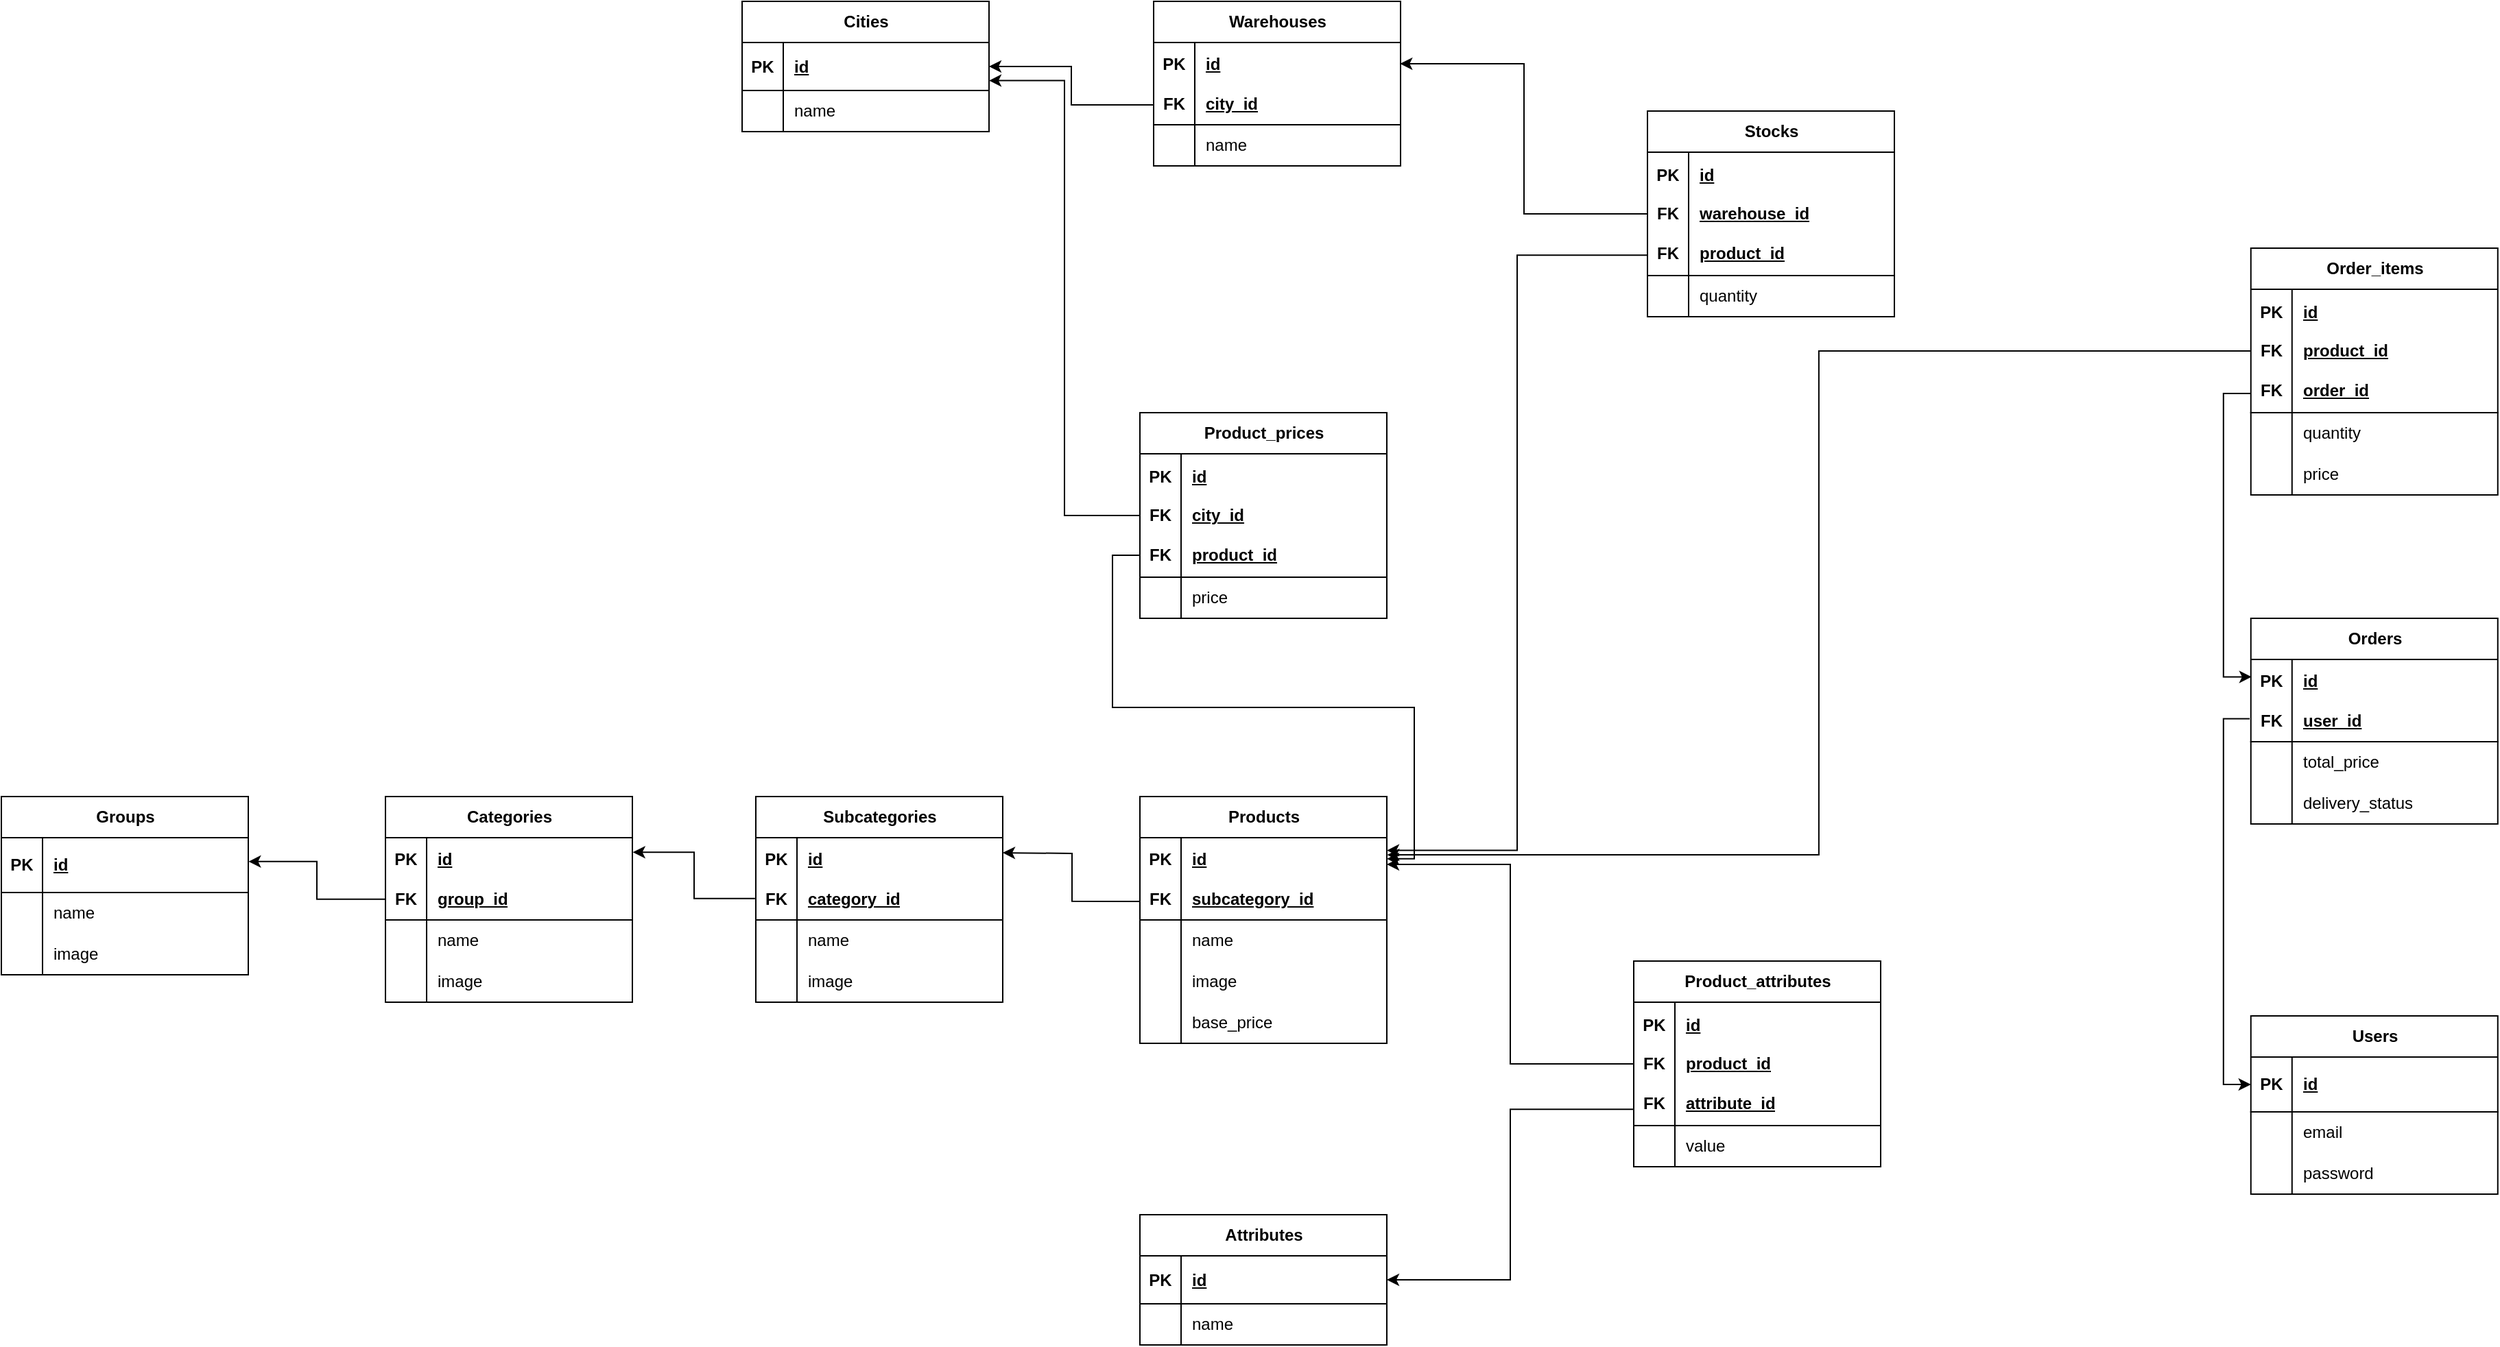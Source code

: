 <mxfile version="24.4.4" type="device">
  <diagram id="0q1knvXjzc88dHCdtVDj" name="Страница — 1">
    <mxGraphModel dx="3347" dy="2441" grid="1" gridSize="10" guides="1" tooltips="1" connect="1" arrows="1" fold="1" page="1" pageScale="1" pageWidth="827" pageHeight="1169" math="0" shadow="0">
      <root>
        <mxCell id="0" />
        <mxCell id="1" parent="0" />
        <mxCell id="agMF2RxuvkgTROYad1I_-5" value="Products" style="shape=table;startSize=30;container=1;collapsible=1;childLayout=tableLayout;fixedRows=1;rowLines=0;fontStyle=1;align=center;resizeLast=1;html=1;" vertex="1" parent="1">
          <mxGeometry x="200" y="280" width="180" height="180" as="geometry" />
        </mxCell>
        <mxCell id="agMF2RxuvkgTROYad1I_-6" value="" style="shape=tableRow;horizontal=0;startSize=0;swimlaneHead=0;swimlaneBody=0;fillColor=none;collapsible=0;dropTarget=0;points=[[0,0.5],[1,0.5]];portConstraint=eastwest;top=0;left=0;right=0;bottom=1;" vertex="1" parent="agMF2RxuvkgTROYad1I_-5">
          <mxGeometry y="30" width="180" height="60" as="geometry" />
        </mxCell>
        <mxCell id="agMF2RxuvkgTROYad1I_-7" value="PK&lt;div&gt;&lt;br&gt;&lt;/div&gt;&lt;div&gt;FK&lt;/div&gt;" style="shape=partialRectangle;connectable=0;fillColor=none;top=0;left=0;bottom=0;right=0;fontStyle=1;overflow=hidden;whiteSpace=wrap;html=1;" vertex="1" parent="agMF2RxuvkgTROYad1I_-6">
          <mxGeometry width="30" height="60" as="geometry">
            <mxRectangle width="30" height="60" as="alternateBounds" />
          </mxGeometry>
        </mxCell>
        <mxCell id="agMF2RxuvkgTROYad1I_-8" value="id&lt;div&gt;&lt;br&gt;&lt;/div&gt;&lt;div&gt;subcategory_id&lt;/div&gt;" style="shape=partialRectangle;connectable=0;fillColor=none;top=0;left=0;bottom=0;right=0;align=left;spacingLeft=6;fontStyle=5;overflow=hidden;whiteSpace=wrap;html=1;" vertex="1" parent="agMF2RxuvkgTROYad1I_-6">
          <mxGeometry x="30" width="150" height="60" as="geometry">
            <mxRectangle width="150" height="60" as="alternateBounds" />
          </mxGeometry>
        </mxCell>
        <mxCell id="agMF2RxuvkgTROYad1I_-9" value="" style="shape=tableRow;horizontal=0;startSize=0;swimlaneHead=0;swimlaneBody=0;fillColor=none;collapsible=0;dropTarget=0;points=[[0,0.5],[1,0.5]];portConstraint=eastwest;top=0;left=0;right=0;bottom=0;" vertex="1" parent="agMF2RxuvkgTROYad1I_-5">
          <mxGeometry y="90" width="180" height="30" as="geometry" />
        </mxCell>
        <mxCell id="agMF2RxuvkgTROYad1I_-10" value="" style="shape=partialRectangle;connectable=0;fillColor=none;top=0;left=0;bottom=0;right=0;editable=1;overflow=hidden;whiteSpace=wrap;html=1;" vertex="1" parent="agMF2RxuvkgTROYad1I_-9">
          <mxGeometry width="30" height="30" as="geometry">
            <mxRectangle width="30" height="30" as="alternateBounds" />
          </mxGeometry>
        </mxCell>
        <mxCell id="agMF2RxuvkgTROYad1I_-11" value="name" style="shape=partialRectangle;connectable=0;fillColor=none;top=0;left=0;bottom=0;right=0;align=left;spacingLeft=6;overflow=hidden;whiteSpace=wrap;html=1;" vertex="1" parent="agMF2RxuvkgTROYad1I_-9">
          <mxGeometry x="30" width="150" height="30" as="geometry">
            <mxRectangle width="150" height="30" as="alternateBounds" />
          </mxGeometry>
        </mxCell>
        <mxCell id="agMF2RxuvkgTROYad1I_-12" value="" style="shape=tableRow;horizontal=0;startSize=0;swimlaneHead=0;swimlaneBody=0;fillColor=none;collapsible=0;dropTarget=0;points=[[0,0.5],[1,0.5]];portConstraint=eastwest;top=0;left=0;right=0;bottom=0;" vertex="1" parent="agMF2RxuvkgTROYad1I_-5">
          <mxGeometry y="120" width="180" height="30" as="geometry" />
        </mxCell>
        <mxCell id="agMF2RxuvkgTROYad1I_-13" value="" style="shape=partialRectangle;connectable=0;fillColor=none;top=0;left=0;bottom=0;right=0;editable=1;overflow=hidden;whiteSpace=wrap;html=1;" vertex="1" parent="agMF2RxuvkgTROYad1I_-12">
          <mxGeometry width="30" height="30" as="geometry">
            <mxRectangle width="30" height="30" as="alternateBounds" />
          </mxGeometry>
        </mxCell>
        <mxCell id="agMF2RxuvkgTROYad1I_-14" value="image" style="shape=partialRectangle;connectable=0;fillColor=none;top=0;left=0;bottom=0;right=0;align=left;spacingLeft=6;overflow=hidden;whiteSpace=wrap;html=1;" vertex="1" parent="agMF2RxuvkgTROYad1I_-12">
          <mxGeometry x="30" width="150" height="30" as="geometry">
            <mxRectangle width="150" height="30" as="alternateBounds" />
          </mxGeometry>
        </mxCell>
        <mxCell id="agMF2RxuvkgTROYad1I_-15" value="" style="shape=tableRow;horizontal=0;startSize=0;swimlaneHead=0;swimlaneBody=0;fillColor=none;collapsible=0;dropTarget=0;points=[[0,0.5],[1,0.5]];portConstraint=eastwest;top=0;left=0;right=0;bottom=0;" vertex="1" parent="agMF2RxuvkgTROYad1I_-5">
          <mxGeometry y="150" width="180" height="30" as="geometry" />
        </mxCell>
        <mxCell id="agMF2RxuvkgTROYad1I_-16" value="" style="shape=partialRectangle;connectable=0;fillColor=none;top=0;left=0;bottom=0;right=0;editable=1;overflow=hidden;whiteSpace=wrap;html=1;" vertex="1" parent="agMF2RxuvkgTROYad1I_-15">
          <mxGeometry width="30" height="30" as="geometry">
            <mxRectangle width="30" height="30" as="alternateBounds" />
          </mxGeometry>
        </mxCell>
        <mxCell id="agMF2RxuvkgTROYad1I_-17" value="base_price" style="shape=partialRectangle;connectable=0;fillColor=none;top=0;left=0;bottom=0;right=0;align=left;spacingLeft=6;overflow=hidden;whiteSpace=wrap;html=1;" vertex="1" parent="agMF2RxuvkgTROYad1I_-15">
          <mxGeometry x="30" width="150" height="30" as="geometry">
            <mxRectangle width="150" height="30" as="alternateBounds" />
          </mxGeometry>
        </mxCell>
        <mxCell id="agMF2RxuvkgTROYad1I_-31" value="Subcategories" style="shape=table;startSize=30;container=1;collapsible=1;childLayout=tableLayout;fixedRows=1;rowLines=0;fontStyle=1;align=center;resizeLast=1;html=1;" vertex="1" parent="1">
          <mxGeometry x="-80" y="280" width="180" height="150" as="geometry" />
        </mxCell>
        <mxCell id="agMF2RxuvkgTROYad1I_-32" value="" style="shape=tableRow;horizontal=0;startSize=0;swimlaneHead=0;swimlaneBody=0;fillColor=none;collapsible=0;dropTarget=0;points=[[0,0.5],[1,0.5]];portConstraint=eastwest;top=0;left=0;right=0;bottom=1;" vertex="1" parent="agMF2RxuvkgTROYad1I_-31">
          <mxGeometry y="30" width="180" height="60" as="geometry" />
        </mxCell>
        <mxCell id="agMF2RxuvkgTROYad1I_-33" value="PK&lt;div&gt;&lt;br&gt;&lt;/div&gt;&lt;div&gt;FK&lt;/div&gt;" style="shape=partialRectangle;connectable=0;fillColor=none;top=0;left=0;bottom=0;right=0;fontStyle=1;overflow=hidden;whiteSpace=wrap;html=1;" vertex="1" parent="agMF2RxuvkgTROYad1I_-32">
          <mxGeometry width="30" height="60" as="geometry">
            <mxRectangle width="30" height="60" as="alternateBounds" />
          </mxGeometry>
        </mxCell>
        <mxCell id="agMF2RxuvkgTROYad1I_-34" value="id&lt;div&gt;&lt;br&gt;&lt;/div&gt;&lt;div&gt;category_id&lt;/div&gt;" style="shape=partialRectangle;connectable=0;fillColor=none;top=0;left=0;bottom=0;right=0;align=left;spacingLeft=6;fontStyle=5;overflow=hidden;whiteSpace=wrap;html=1;" vertex="1" parent="agMF2RxuvkgTROYad1I_-32">
          <mxGeometry x="30" width="150" height="60" as="geometry">
            <mxRectangle width="150" height="60" as="alternateBounds" />
          </mxGeometry>
        </mxCell>
        <mxCell id="agMF2RxuvkgTROYad1I_-35" value="" style="shape=tableRow;horizontal=0;startSize=0;swimlaneHead=0;swimlaneBody=0;fillColor=none;collapsible=0;dropTarget=0;points=[[0,0.5],[1,0.5]];portConstraint=eastwest;top=0;left=0;right=0;bottom=0;" vertex="1" parent="agMF2RxuvkgTROYad1I_-31">
          <mxGeometry y="90" width="180" height="30" as="geometry" />
        </mxCell>
        <mxCell id="agMF2RxuvkgTROYad1I_-36" value="" style="shape=partialRectangle;connectable=0;fillColor=none;top=0;left=0;bottom=0;right=0;editable=1;overflow=hidden;whiteSpace=wrap;html=1;" vertex="1" parent="agMF2RxuvkgTROYad1I_-35">
          <mxGeometry width="30" height="30" as="geometry">
            <mxRectangle width="30" height="30" as="alternateBounds" />
          </mxGeometry>
        </mxCell>
        <mxCell id="agMF2RxuvkgTROYad1I_-37" value="name" style="shape=partialRectangle;connectable=0;fillColor=none;top=0;left=0;bottom=0;right=0;align=left;spacingLeft=6;overflow=hidden;whiteSpace=wrap;html=1;" vertex="1" parent="agMF2RxuvkgTROYad1I_-35">
          <mxGeometry x="30" width="150" height="30" as="geometry">
            <mxRectangle width="150" height="30" as="alternateBounds" />
          </mxGeometry>
        </mxCell>
        <mxCell id="agMF2RxuvkgTROYad1I_-38" value="" style="shape=tableRow;horizontal=0;startSize=0;swimlaneHead=0;swimlaneBody=0;fillColor=none;collapsible=0;dropTarget=0;points=[[0,0.5],[1,0.5]];portConstraint=eastwest;top=0;left=0;right=0;bottom=0;" vertex="1" parent="agMF2RxuvkgTROYad1I_-31">
          <mxGeometry y="120" width="180" height="30" as="geometry" />
        </mxCell>
        <mxCell id="agMF2RxuvkgTROYad1I_-39" value="" style="shape=partialRectangle;connectable=0;fillColor=none;top=0;left=0;bottom=0;right=0;editable=1;overflow=hidden;whiteSpace=wrap;html=1;" vertex="1" parent="agMF2RxuvkgTROYad1I_-38">
          <mxGeometry width="30" height="30" as="geometry">
            <mxRectangle width="30" height="30" as="alternateBounds" />
          </mxGeometry>
        </mxCell>
        <mxCell id="agMF2RxuvkgTROYad1I_-40" value="image" style="shape=partialRectangle;connectable=0;fillColor=none;top=0;left=0;bottom=0;right=0;align=left;spacingLeft=6;overflow=hidden;whiteSpace=wrap;html=1;" vertex="1" parent="agMF2RxuvkgTROYad1I_-38">
          <mxGeometry x="30" width="150" height="30" as="geometry">
            <mxRectangle width="150" height="30" as="alternateBounds" />
          </mxGeometry>
        </mxCell>
        <mxCell id="agMF2RxuvkgTROYad1I_-60" style="edgeStyle=orthogonalEdgeStyle;rounded=0;orthogonalLoop=1;jettySize=auto;html=1;exitX=0.001;exitY=0.774;exitDx=0;exitDy=0;exitPerimeter=0;" edge="1" parent="1" source="agMF2RxuvkgTROYad1I_-6">
          <mxGeometry relative="1" as="geometry">
            <mxPoint x="100" y="321" as="targetPoint" />
          </mxGeometry>
        </mxCell>
        <mxCell id="agMF2RxuvkgTROYad1I_-61" value="Categories" style="shape=table;startSize=30;container=1;collapsible=1;childLayout=tableLayout;fixedRows=1;rowLines=0;fontStyle=1;align=center;resizeLast=1;html=1;" vertex="1" parent="1">
          <mxGeometry x="-350" y="280" width="180" height="150" as="geometry" />
        </mxCell>
        <mxCell id="agMF2RxuvkgTROYad1I_-62" value="" style="shape=tableRow;horizontal=0;startSize=0;swimlaneHead=0;swimlaneBody=0;fillColor=none;collapsible=0;dropTarget=0;points=[[0,0.5],[1,0.5]];portConstraint=eastwest;top=0;left=0;right=0;bottom=1;" vertex="1" parent="agMF2RxuvkgTROYad1I_-61">
          <mxGeometry y="30" width="180" height="60" as="geometry" />
        </mxCell>
        <mxCell id="agMF2RxuvkgTROYad1I_-63" value="PK&lt;div&gt;&lt;br&gt;&lt;/div&gt;&lt;div&gt;FK&lt;/div&gt;" style="shape=partialRectangle;connectable=0;fillColor=none;top=0;left=0;bottom=0;right=0;fontStyle=1;overflow=hidden;whiteSpace=wrap;html=1;" vertex="1" parent="agMF2RxuvkgTROYad1I_-62">
          <mxGeometry width="30" height="60" as="geometry">
            <mxRectangle width="30" height="60" as="alternateBounds" />
          </mxGeometry>
        </mxCell>
        <mxCell id="agMF2RxuvkgTROYad1I_-64" value="id&lt;div&gt;&lt;br&gt;&lt;/div&gt;&lt;div&gt;group_id&lt;/div&gt;" style="shape=partialRectangle;connectable=0;fillColor=none;top=0;left=0;bottom=0;right=0;align=left;spacingLeft=6;fontStyle=5;overflow=hidden;whiteSpace=wrap;html=1;" vertex="1" parent="agMF2RxuvkgTROYad1I_-62">
          <mxGeometry x="30" width="150" height="60" as="geometry">
            <mxRectangle width="150" height="60" as="alternateBounds" />
          </mxGeometry>
        </mxCell>
        <mxCell id="agMF2RxuvkgTROYad1I_-65" value="" style="shape=tableRow;horizontal=0;startSize=0;swimlaneHead=0;swimlaneBody=0;fillColor=none;collapsible=0;dropTarget=0;points=[[0,0.5],[1,0.5]];portConstraint=eastwest;top=0;left=0;right=0;bottom=0;" vertex="1" parent="agMF2RxuvkgTROYad1I_-61">
          <mxGeometry y="90" width="180" height="30" as="geometry" />
        </mxCell>
        <mxCell id="agMF2RxuvkgTROYad1I_-66" value="" style="shape=partialRectangle;connectable=0;fillColor=none;top=0;left=0;bottom=0;right=0;editable=1;overflow=hidden;whiteSpace=wrap;html=1;" vertex="1" parent="agMF2RxuvkgTROYad1I_-65">
          <mxGeometry width="30" height="30" as="geometry">
            <mxRectangle width="30" height="30" as="alternateBounds" />
          </mxGeometry>
        </mxCell>
        <mxCell id="agMF2RxuvkgTROYad1I_-67" value="name" style="shape=partialRectangle;connectable=0;fillColor=none;top=0;left=0;bottom=0;right=0;align=left;spacingLeft=6;overflow=hidden;whiteSpace=wrap;html=1;" vertex="1" parent="agMF2RxuvkgTROYad1I_-65">
          <mxGeometry x="30" width="150" height="30" as="geometry">
            <mxRectangle width="150" height="30" as="alternateBounds" />
          </mxGeometry>
        </mxCell>
        <mxCell id="agMF2RxuvkgTROYad1I_-68" value="" style="shape=tableRow;horizontal=0;startSize=0;swimlaneHead=0;swimlaneBody=0;fillColor=none;collapsible=0;dropTarget=0;points=[[0,0.5],[1,0.5]];portConstraint=eastwest;top=0;left=0;right=0;bottom=0;" vertex="1" parent="agMF2RxuvkgTROYad1I_-61">
          <mxGeometry y="120" width="180" height="30" as="geometry" />
        </mxCell>
        <mxCell id="agMF2RxuvkgTROYad1I_-69" value="" style="shape=partialRectangle;connectable=0;fillColor=none;top=0;left=0;bottom=0;right=0;editable=1;overflow=hidden;whiteSpace=wrap;html=1;" vertex="1" parent="agMF2RxuvkgTROYad1I_-68">
          <mxGeometry width="30" height="30" as="geometry">
            <mxRectangle width="30" height="30" as="alternateBounds" />
          </mxGeometry>
        </mxCell>
        <mxCell id="agMF2RxuvkgTROYad1I_-70" value="image" style="shape=partialRectangle;connectable=0;fillColor=none;top=0;left=0;bottom=0;right=0;align=left;spacingLeft=6;overflow=hidden;whiteSpace=wrap;html=1;" vertex="1" parent="agMF2RxuvkgTROYad1I_-68">
          <mxGeometry x="30" width="150" height="30" as="geometry">
            <mxRectangle width="150" height="30" as="alternateBounds" />
          </mxGeometry>
        </mxCell>
        <mxCell id="agMF2RxuvkgTROYad1I_-71" style="edgeStyle=orthogonalEdgeStyle;rounded=0;orthogonalLoop=1;jettySize=auto;html=1;entryX=1.002;entryY=0.177;entryDx=0;entryDy=0;entryPerimeter=0;exitX=-0.003;exitY=0.74;exitDx=0;exitDy=0;exitPerimeter=0;" edge="1" parent="1" source="agMF2RxuvkgTROYad1I_-32" target="agMF2RxuvkgTROYad1I_-62">
          <mxGeometry relative="1" as="geometry" />
        </mxCell>
        <mxCell id="agMF2RxuvkgTROYad1I_-72" value="Groups" style="shape=table;startSize=30;container=1;collapsible=1;childLayout=tableLayout;fixedRows=1;rowLines=0;fontStyle=1;align=center;resizeLast=1;html=1;" vertex="1" parent="1">
          <mxGeometry x="-630" y="280" width="180" height="130" as="geometry" />
        </mxCell>
        <mxCell id="agMF2RxuvkgTROYad1I_-73" value="" style="shape=tableRow;horizontal=0;startSize=0;swimlaneHead=0;swimlaneBody=0;fillColor=none;collapsible=0;dropTarget=0;points=[[0,0.5],[1,0.5]];portConstraint=eastwest;top=0;left=0;right=0;bottom=1;" vertex="1" parent="agMF2RxuvkgTROYad1I_-72">
          <mxGeometry y="30" width="180" height="40" as="geometry" />
        </mxCell>
        <mxCell id="agMF2RxuvkgTROYad1I_-74" value="PK" style="shape=partialRectangle;connectable=0;fillColor=none;top=0;left=0;bottom=0;right=0;fontStyle=1;overflow=hidden;whiteSpace=wrap;html=1;" vertex="1" parent="agMF2RxuvkgTROYad1I_-73">
          <mxGeometry width="30" height="40" as="geometry">
            <mxRectangle width="30" height="40" as="alternateBounds" />
          </mxGeometry>
        </mxCell>
        <mxCell id="agMF2RxuvkgTROYad1I_-75" value="id" style="shape=partialRectangle;connectable=0;fillColor=none;top=0;left=0;bottom=0;right=0;align=left;spacingLeft=6;fontStyle=5;overflow=hidden;whiteSpace=wrap;html=1;" vertex="1" parent="agMF2RxuvkgTROYad1I_-73">
          <mxGeometry x="30" width="150" height="40" as="geometry">
            <mxRectangle width="150" height="40" as="alternateBounds" />
          </mxGeometry>
        </mxCell>
        <mxCell id="agMF2RxuvkgTROYad1I_-76" value="" style="shape=tableRow;horizontal=0;startSize=0;swimlaneHead=0;swimlaneBody=0;fillColor=none;collapsible=0;dropTarget=0;points=[[0,0.5],[1,0.5]];portConstraint=eastwest;top=0;left=0;right=0;bottom=0;" vertex="1" parent="agMF2RxuvkgTROYad1I_-72">
          <mxGeometry y="70" width="180" height="30" as="geometry" />
        </mxCell>
        <mxCell id="agMF2RxuvkgTROYad1I_-77" value="" style="shape=partialRectangle;connectable=0;fillColor=none;top=0;left=0;bottom=0;right=0;editable=1;overflow=hidden;whiteSpace=wrap;html=1;" vertex="1" parent="agMF2RxuvkgTROYad1I_-76">
          <mxGeometry width="30" height="30" as="geometry">
            <mxRectangle width="30" height="30" as="alternateBounds" />
          </mxGeometry>
        </mxCell>
        <mxCell id="agMF2RxuvkgTROYad1I_-78" value="name" style="shape=partialRectangle;connectable=0;fillColor=none;top=0;left=0;bottom=0;right=0;align=left;spacingLeft=6;overflow=hidden;whiteSpace=wrap;html=1;" vertex="1" parent="agMF2RxuvkgTROYad1I_-76">
          <mxGeometry x="30" width="150" height="30" as="geometry">
            <mxRectangle width="150" height="30" as="alternateBounds" />
          </mxGeometry>
        </mxCell>
        <mxCell id="agMF2RxuvkgTROYad1I_-79" value="" style="shape=tableRow;horizontal=0;startSize=0;swimlaneHead=0;swimlaneBody=0;fillColor=none;collapsible=0;dropTarget=0;points=[[0,0.5],[1,0.5]];portConstraint=eastwest;top=0;left=0;right=0;bottom=0;" vertex="1" parent="agMF2RxuvkgTROYad1I_-72">
          <mxGeometry y="100" width="180" height="30" as="geometry" />
        </mxCell>
        <mxCell id="agMF2RxuvkgTROYad1I_-80" value="" style="shape=partialRectangle;connectable=0;fillColor=none;top=0;left=0;bottom=0;right=0;editable=1;overflow=hidden;whiteSpace=wrap;html=1;" vertex="1" parent="agMF2RxuvkgTROYad1I_-79">
          <mxGeometry width="30" height="30" as="geometry">
            <mxRectangle width="30" height="30" as="alternateBounds" />
          </mxGeometry>
        </mxCell>
        <mxCell id="agMF2RxuvkgTROYad1I_-81" value="image" style="shape=partialRectangle;connectable=0;fillColor=none;top=0;left=0;bottom=0;right=0;align=left;spacingLeft=6;overflow=hidden;whiteSpace=wrap;html=1;" vertex="1" parent="agMF2RxuvkgTROYad1I_-79">
          <mxGeometry x="30" width="150" height="30" as="geometry">
            <mxRectangle width="150" height="30" as="alternateBounds" />
          </mxGeometry>
        </mxCell>
        <mxCell id="agMF2RxuvkgTROYad1I_-82" style="edgeStyle=orthogonalEdgeStyle;rounded=0;orthogonalLoop=1;jettySize=auto;html=1;entryX=1.001;entryY=0.435;entryDx=0;entryDy=0;entryPerimeter=0;exitX=-0.002;exitY=0.748;exitDx=0;exitDy=0;exitPerimeter=0;" edge="1" parent="1" source="agMF2RxuvkgTROYad1I_-62" target="agMF2RxuvkgTROYad1I_-73">
          <mxGeometry relative="1" as="geometry" />
        </mxCell>
        <mxCell id="agMF2RxuvkgTROYad1I_-83" value="Attributes" style="shape=table;startSize=30;container=1;collapsible=1;childLayout=tableLayout;fixedRows=1;rowLines=0;fontStyle=1;align=center;resizeLast=1;html=1;" vertex="1" parent="1">
          <mxGeometry x="200" y="585" width="180" height="95" as="geometry" />
        </mxCell>
        <mxCell id="agMF2RxuvkgTROYad1I_-84" value="" style="shape=tableRow;horizontal=0;startSize=0;swimlaneHead=0;swimlaneBody=0;fillColor=none;collapsible=0;dropTarget=0;points=[[0,0.5],[1,0.5]];portConstraint=eastwest;top=0;left=0;right=0;bottom=1;" vertex="1" parent="agMF2RxuvkgTROYad1I_-83">
          <mxGeometry y="30" width="180" height="35" as="geometry" />
        </mxCell>
        <mxCell id="agMF2RxuvkgTROYad1I_-85" value="PK" style="shape=partialRectangle;connectable=0;fillColor=none;top=0;left=0;bottom=0;right=0;fontStyle=1;overflow=hidden;whiteSpace=wrap;html=1;" vertex="1" parent="agMF2RxuvkgTROYad1I_-84">
          <mxGeometry width="30" height="35" as="geometry">
            <mxRectangle width="30" height="35" as="alternateBounds" />
          </mxGeometry>
        </mxCell>
        <mxCell id="agMF2RxuvkgTROYad1I_-86" value="id" style="shape=partialRectangle;connectable=0;fillColor=none;top=0;left=0;bottom=0;right=0;align=left;spacingLeft=6;fontStyle=5;overflow=hidden;whiteSpace=wrap;html=1;" vertex="1" parent="agMF2RxuvkgTROYad1I_-84">
          <mxGeometry x="30" width="150" height="35" as="geometry">
            <mxRectangle width="150" height="35" as="alternateBounds" />
          </mxGeometry>
        </mxCell>
        <mxCell id="agMF2RxuvkgTROYad1I_-87" value="" style="shape=tableRow;horizontal=0;startSize=0;swimlaneHead=0;swimlaneBody=0;fillColor=none;collapsible=0;dropTarget=0;points=[[0,0.5],[1,0.5]];portConstraint=eastwest;top=0;left=0;right=0;bottom=0;" vertex="1" parent="agMF2RxuvkgTROYad1I_-83">
          <mxGeometry y="65" width="180" height="30" as="geometry" />
        </mxCell>
        <mxCell id="agMF2RxuvkgTROYad1I_-88" value="" style="shape=partialRectangle;connectable=0;fillColor=none;top=0;left=0;bottom=0;right=0;editable=1;overflow=hidden;whiteSpace=wrap;html=1;" vertex="1" parent="agMF2RxuvkgTROYad1I_-87">
          <mxGeometry width="30" height="30" as="geometry">
            <mxRectangle width="30" height="30" as="alternateBounds" />
          </mxGeometry>
        </mxCell>
        <mxCell id="agMF2RxuvkgTROYad1I_-89" value="name" style="shape=partialRectangle;connectable=0;fillColor=none;top=0;left=0;bottom=0;right=0;align=left;spacingLeft=6;overflow=hidden;whiteSpace=wrap;html=1;" vertex="1" parent="agMF2RxuvkgTROYad1I_-87">
          <mxGeometry x="30" width="150" height="30" as="geometry">
            <mxRectangle width="150" height="30" as="alternateBounds" />
          </mxGeometry>
        </mxCell>
        <mxCell id="agMF2RxuvkgTROYad1I_-109" style="edgeStyle=orthogonalEdgeStyle;rounded=0;orthogonalLoop=1;jettySize=auto;html=1;entryX=1;entryY=0.5;entryDx=0;entryDy=0;exitX=0.001;exitY=0.868;exitDx=0;exitDy=0;exitPerimeter=0;" edge="1" parent="1" source="agMF2RxuvkgTROYad1I_-94" target="agMF2RxuvkgTROYad1I_-84">
          <mxGeometry relative="1" as="geometry" />
        </mxCell>
        <mxCell id="agMF2RxuvkgTROYad1I_-93" value="Product_attributes" style="shape=table;startSize=30;container=1;collapsible=1;childLayout=tableLayout;fixedRows=1;rowLines=0;fontStyle=1;align=center;resizeLast=1;html=1;" vertex="1" parent="1">
          <mxGeometry x="560" y="400" width="180" height="150" as="geometry" />
        </mxCell>
        <mxCell id="agMF2RxuvkgTROYad1I_-94" value="" style="shape=tableRow;horizontal=0;startSize=0;swimlaneHead=0;swimlaneBody=0;fillColor=none;collapsible=0;dropTarget=0;points=[[0,0.5],[1,0.5]];portConstraint=eastwest;top=0;left=0;right=0;bottom=1;" vertex="1" parent="agMF2RxuvkgTROYad1I_-93">
          <mxGeometry y="30" width="180" height="90" as="geometry" />
        </mxCell>
        <mxCell id="agMF2RxuvkgTROYad1I_-95" value="PK&lt;div&gt;&lt;br&gt;&lt;/div&gt;&lt;div&gt;FK&lt;/div&gt;&lt;div&gt;&lt;br&gt;&lt;/div&gt;&lt;div&gt;FK&lt;/div&gt;" style="shape=partialRectangle;connectable=0;fillColor=none;top=0;left=0;bottom=0;right=0;fontStyle=1;overflow=hidden;whiteSpace=wrap;html=1;" vertex="1" parent="agMF2RxuvkgTROYad1I_-94">
          <mxGeometry width="30" height="90" as="geometry">
            <mxRectangle width="30" height="90" as="alternateBounds" />
          </mxGeometry>
        </mxCell>
        <mxCell id="agMF2RxuvkgTROYad1I_-96" value="id&lt;div&gt;&lt;br&gt;&lt;/div&gt;&lt;div&gt;product_id&lt;/div&gt;&lt;div&gt;&lt;br&gt;&lt;/div&gt;&lt;div&gt;attribute_id&lt;/div&gt;" style="shape=partialRectangle;connectable=0;fillColor=none;top=0;left=0;bottom=0;right=0;align=left;spacingLeft=6;fontStyle=5;overflow=hidden;whiteSpace=wrap;html=1;" vertex="1" parent="agMF2RxuvkgTROYad1I_-94">
          <mxGeometry x="30" width="150" height="90" as="geometry">
            <mxRectangle width="150" height="90" as="alternateBounds" />
          </mxGeometry>
        </mxCell>
        <mxCell id="agMF2RxuvkgTROYad1I_-97" value="" style="shape=tableRow;horizontal=0;startSize=0;swimlaneHead=0;swimlaneBody=0;fillColor=none;collapsible=0;dropTarget=0;points=[[0,0.5],[1,0.5]];portConstraint=eastwest;top=0;left=0;right=0;bottom=0;" vertex="1" parent="agMF2RxuvkgTROYad1I_-93">
          <mxGeometry y="120" width="180" height="30" as="geometry" />
        </mxCell>
        <mxCell id="agMF2RxuvkgTROYad1I_-98" value="" style="shape=partialRectangle;connectable=0;fillColor=none;top=0;left=0;bottom=0;right=0;editable=1;overflow=hidden;whiteSpace=wrap;html=1;" vertex="1" parent="agMF2RxuvkgTROYad1I_-97">
          <mxGeometry width="30" height="30" as="geometry">
            <mxRectangle width="30" height="30" as="alternateBounds" />
          </mxGeometry>
        </mxCell>
        <mxCell id="agMF2RxuvkgTROYad1I_-99" value="value" style="shape=partialRectangle;connectable=0;fillColor=none;top=0;left=0;bottom=0;right=0;align=left;spacingLeft=6;overflow=hidden;whiteSpace=wrap;html=1;" vertex="1" parent="agMF2RxuvkgTROYad1I_-97">
          <mxGeometry x="30" width="150" height="30" as="geometry">
            <mxRectangle width="150" height="30" as="alternateBounds" />
          </mxGeometry>
        </mxCell>
        <mxCell id="agMF2RxuvkgTROYad1I_-110" style="edgeStyle=orthogonalEdgeStyle;rounded=0;orthogonalLoop=1;jettySize=auto;html=1;entryX=1;entryY=0.325;entryDx=0;entryDy=0;entryPerimeter=0;" edge="1" parent="1" source="agMF2RxuvkgTROYad1I_-94" target="agMF2RxuvkgTROYad1I_-6">
          <mxGeometry relative="1" as="geometry" />
        </mxCell>
        <mxCell id="agMF2RxuvkgTROYad1I_-111" value="Cities" style="shape=table;startSize=30;container=1;collapsible=1;childLayout=tableLayout;fixedRows=1;rowLines=0;fontStyle=1;align=center;resizeLast=1;html=1;" vertex="1" parent="1">
          <mxGeometry x="-90" y="-300" width="180" height="95" as="geometry" />
        </mxCell>
        <mxCell id="agMF2RxuvkgTROYad1I_-112" value="" style="shape=tableRow;horizontal=0;startSize=0;swimlaneHead=0;swimlaneBody=0;fillColor=none;collapsible=0;dropTarget=0;points=[[0,0.5],[1,0.5]];portConstraint=eastwest;top=0;left=0;right=0;bottom=1;" vertex="1" parent="agMF2RxuvkgTROYad1I_-111">
          <mxGeometry y="30" width="180" height="35" as="geometry" />
        </mxCell>
        <mxCell id="agMF2RxuvkgTROYad1I_-113" value="PK" style="shape=partialRectangle;connectable=0;fillColor=none;top=0;left=0;bottom=0;right=0;fontStyle=1;overflow=hidden;whiteSpace=wrap;html=1;" vertex="1" parent="agMF2RxuvkgTROYad1I_-112">
          <mxGeometry width="30" height="35" as="geometry">
            <mxRectangle width="30" height="35" as="alternateBounds" />
          </mxGeometry>
        </mxCell>
        <mxCell id="agMF2RxuvkgTROYad1I_-114" value="id" style="shape=partialRectangle;connectable=0;fillColor=none;top=0;left=0;bottom=0;right=0;align=left;spacingLeft=6;fontStyle=5;overflow=hidden;whiteSpace=wrap;html=1;" vertex="1" parent="agMF2RxuvkgTROYad1I_-112">
          <mxGeometry x="30" width="150" height="35" as="geometry">
            <mxRectangle width="150" height="35" as="alternateBounds" />
          </mxGeometry>
        </mxCell>
        <mxCell id="agMF2RxuvkgTROYad1I_-115" value="" style="shape=tableRow;horizontal=0;startSize=0;swimlaneHead=0;swimlaneBody=0;fillColor=none;collapsible=0;dropTarget=0;points=[[0,0.5],[1,0.5]];portConstraint=eastwest;top=0;left=0;right=0;bottom=0;" vertex="1" parent="agMF2RxuvkgTROYad1I_-111">
          <mxGeometry y="65" width="180" height="30" as="geometry" />
        </mxCell>
        <mxCell id="agMF2RxuvkgTROYad1I_-116" value="" style="shape=partialRectangle;connectable=0;fillColor=none;top=0;left=0;bottom=0;right=0;editable=1;overflow=hidden;whiteSpace=wrap;html=1;" vertex="1" parent="agMF2RxuvkgTROYad1I_-115">
          <mxGeometry width="30" height="30" as="geometry">
            <mxRectangle width="30" height="30" as="alternateBounds" />
          </mxGeometry>
        </mxCell>
        <mxCell id="agMF2RxuvkgTROYad1I_-117" value="name" style="shape=partialRectangle;connectable=0;fillColor=none;top=0;left=0;bottom=0;right=0;align=left;spacingLeft=6;overflow=hidden;whiteSpace=wrap;html=1;" vertex="1" parent="agMF2RxuvkgTROYad1I_-115">
          <mxGeometry x="30" width="150" height="30" as="geometry">
            <mxRectangle width="150" height="30" as="alternateBounds" />
          </mxGeometry>
        </mxCell>
        <mxCell id="agMF2RxuvkgTROYad1I_-118" value="Warehouses" style="shape=table;startSize=30;container=1;collapsible=1;childLayout=tableLayout;fixedRows=1;rowLines=0;fontStyle=1;align=center;resizeLast=1;html=1;" vertex="1" parent="1">
          <mxGeometry x="210" y="-300" width="180" height="120" as="geometry" />
        </mxCell>
        <mxCell id="agMF2RxuvkgTROYad1I_-119" value="" style="shape=tableRow;horizontal=0;startSize=0;swimlaneHead=0;swimlaneBody=0;fillColor=none;collapsible=0;dropTarget=0;points=[[0,0.5],[1,0.5]];portConstraint=eastwest;top=0;left=0;right=0;bottom=1;" vertex="1" parent="agMF2RxuvkgTROYad1I_-118">
          <mxGeometry y="30" width="180" height="60" as="geometry" />
        </mxCell>
        <mxCell id="agMF2RxuvkgTROYad1I_-120" value="PK&lt;div&gt;&lt;br&gt;&lt;/div&gt;&lt;div&gt;FK&lt;/div&gt;" style="shape=partialRectangle;connectable=0;fillColor=none;top=0;left=0;bottom=0;right=0;fontStyle=1;overflow=hidden;whiteSpace=wrap;html=1;" vertex="1" parent="agMF2RxuvkgTROYad1I_-119">
          <mxGeometry width="30" height="60" as="geometry">
            <mxRectangle width="30" height="60" as="alternateBounds" />
          </mxGeometry>
        </mxCell>
        <mxCell id="agMF2RxuvkgTROYad1I_-121" value="id&lt;div&gt;&lt;br&gt;&lt;/div&gt;&lt;div&gt;city_id&lt;/div&gt;" style="shape=partialRectangle;connectable=0;fillColor=none;top=0;left=0;bottom=0;right=0;align=left;spacingLeft=6;fontStyle=5;overflow=hidden;whiteSpace=wrap;html=1;" vertex="1" parent="agMF2RxuvkgTROYad1I_-119">
          <mxGeometry x="30" width="150" height="60" as="geometry">
            <mxRectangle width="150" height="60" as="alternateBounds" />
          </mxGeometry>
        </mxCell>
        <mxCell id="agMF2RxuvkgTROYad1I_-122" value="" style="shape=tableRow;horizontal=0;startSize=0;swimlaneHead=0;swimlaneBody=0;fillColor=none;collapsible=0;dropTarget=0;points=[[0,0.5],[1,0.5]];portConstraint=eastwest;top=0;left=0;right=0;bottom=0;" vertex="1" parent="agMF2RxuvkgTROYad1I_-118">
          <mxGeometry y="90" width="180" height="30" as="geometry" />
        </mxCell>
        <mxCell id="agMF2RxuvkgTROYad1I_-123" value="" style="shape=partialRectangle;connectable=0;fillColor=none;top=0;left=0;bottom=0;right=0;editable=1;overflow=hidden;whiteSpace=wrap;html=1;" vertex="1" parent="agMF2RxuvkgTROYad1I_-122">
          <mxGeometry width="30" height="30" as="geometry">
            <mxRectangle width="30" height="30" as="alternateBounds" />
          </mxGeometry>
        </mxCell>
        <mxCell id="agMF2RxuvkgTROYad1I_-124" value="name" style="shape=partialRectangle;connectable=0;fillColor=none;top=0;left=0;bottom=0;right=0;align=left;spacingLeft=6;overflow=hidden;whiteSpace=wrap;html=1;" vertex="1" parent="agMF2RxuvkgTROYad1I_-122">
          <mxGeometry x="30" width="150" height="30" as="geometry">
            <mxRectangle width="150" height="30" as="alternateBounds" />
          </mxGeometry>
        </mxCell>
        <mxCell id="agMF2RxuvkgTROYad1I_-128" style="edgeStyle=orthogonalEdgeStyle;rounded=0;orthogonalLoop=1;jettySize=auto;html=1;entryX=1;entryY=0.5;entryDx=0;entryDy=0;exitX=-0.001;exitY=0.759;exitDx=0;exitDy=0;exitPerimeter=0;" edge="1" parent="1" source="agMF2RxuvkgTROYad1I_-119" target="agMF2RxuvkgTROYad1I_-112">
          <mxGeometry relative="1" as="geometry" />
        </mxCell>
        <mxCell id="agMF2RxuvkgTROYad1I_-129" value="Stocks" style="shape=table;startSize=30;container=1;collapsible=1;childLayout=tableLayout;fixedRows=1;rowLines=0;fontStyle=1;align=center;resizeLast=1;html=1;" vertex="1" parent="1">
          <mxGeometry x="570" y="-220" width="180" height="150" as="geometry" />
        </mxCell>
        <mxCell id="agMF2RxuvkgTROYad1I_-130" value="" style="shape=tableRow;horizontal=0;startSize=0;swimlaneHead=0;swimlaneBody=0;fillColor=none;collapsible=0;dropTarget=0;points=[[0,0.5],[1,0.5]];portConstraint=eastwest;top=0;left=0;right=0;bottom=1;" vertex="1" parent="agMF2RxuvkgTROYad1I_-129">
          <mxGeometry y="30" width="180" height="90" as="geometry" />
        </mxCell>
        <mxCell id="agMF2RxuvkgTROYad1I_-131" value="PK&lt;div&gt;&lt;br&gt;&lt;/div&gt;&lt;div&gt;FK&lt;/div&gt;&lt;div&gt;&lt;br&gt;&lt;/div&gt;&lt;div&gt;FK&lt;/div&gt;" style="shape=partialRectangle;connectable=0;fillColor=none;top=0;left=0;bottom=0;right=0;fontStyle=1;overflow=hidden;whiteSpace=wrap;html=1;" vertex="1" parent="agMF2RxuvkgTROYad1I_-130">
          <mxGeometry width="30" height="90" as="geometry">
            <mxRectangle width="30" height="90" as="alternateBounds" />
          </mxGeometry>
        </mxCell>
        <mxCell id="agMF2RxuvkgTROYad1I_-132" value="id&lt;div&gt;&lt;br&gt;&lt;/div&gt;&lt;div&gt;warehouse_id&lt;/div&gt;&lt;div&gt;&lt;br&gt;&lt;/div&gt;&lt;div&gt;product_id&lt;/div&gt;" style="shape=partialRectangle;connectable=0;fillColor=none;top=0;left=0;bottom=0;right=0;align=left;spacingLeft=6;fontStyle=5;overflow=hidden;whiteSpace=wrap;html=1;" vertex="1" parent="agMF2RxuvkgTROYad1I_-130">
          <mxGeometry x="30" width="150" height="90" as="geometry">
            <mxRectangle width="150" height="90" as="alternateBounds" />
          </mxGeometry>
        </mxCell>
        <mxCell id="agMF2RxuvkgTROYad1I_-133" value="" style="shape=tableRow;horizontal=0;startSize=0;swimlaneHead=0;swimlaneBody=0;fillColor=none;collapsible=0;dropTarget=0;points=[[0,0.5],[1,0.5]];portConstraint=eastwest;top=0;left=0;right=0;bottom=0;" vertex="1" parent="agMF2RxuvkgTROYad1I_-129">
          <mxGeometry y="120" width="180" height="30" as="geometry" />
        </mxCell>
        <mxCell id="agMF2RxuvkgTROYad1I_-134" value="" style="shape=partialRectangle;connectable=0;fillColor=none;top=0;left=0;bottom=0;right=0;editable=1;overflow=hidden;whiteSpace=wrap;html=1;" vertex="1" parent="agMF2RxuvkgTROYad1I_-133">
          <mxGeometry width="30" height="30" as="geometry">
            <mxRectangle width="30" height="30" as="alternateBounds" />
          </mxGeometry>
        </mxCell>
        <mxCell id="agMF2RxuvkgTROYad1I_-135" value="quantity" style="shape=partialRectangle;connectable=0;fillColor=none;top=0;left=0;bottom=0;right=0;align=left;spacingLeft=6;overflow=hidden;whiteSpace=wrap;html=1;" vertex="1" parent="agMF2RxuvkgTROYad1I_-133">
          <mxGeometry x="30" width="150" height="30" as="geometry">
            <mxRectangle width="150" height="30" as="alternateBounds" />
          </mxGeometry>
        </mxCell>
        <mxCell id="agMF2RxuvkgTROYad1I_-136" style="edgeStyle=orthogonalEdgeStyle;rounded=0;orthogonalLoop=1;jettySize=auto;html=1;entryX=0.998;entryY=0.258;entryDx=0;entryDy=0;entryPerimeter=0;" edge="1" parent="1" source="agMF2RxuvkgTROYad1I_-130" target="agMF2RxuvkgTROYad1I_-119">
          <mxGeometry relative="1" as="geometry" />
        </mxCell>
        <mxCell id="agMF2RxuvkgTROYad1I_-137" style="edgeStyle=orthogonalEdgeStyle;rounded=0;orthogonalLoop=1;jettySize=auto;html=1;entryX=1;entryY=0.155;entryDx=0;entryDy=0;entryPerimeter=0;exitX=-0.002;exitY=0.835;exitDx=0;exitDy=0;exitPerimeter=0;" edge="1" parent="1" source="agMF2RxuvkgTROYad1I_-130" target="agMF2RxuvkgTROYad1I_-6">
          <mxGeometry relative="1" as="geometry">
            <mxPoint x="382.52" y="355.73" as="targetPoint" />
            <mxPoint x="560" y="100.002" as="sourcePoint" />
          </mxGeometry>
        </mxCell>
        <mxCell id="agMF2RxuvkgTROYad1I_-141" value="Product_prices" style="shape=table;startSize=30;container=1;collapsible=1;childLayout=tableLayout;fixedRows=1;rowLines=0;fontStyle=1;align=center;resizeLast=1;html=1;" vertex="1" parent="1">
          <mxGeometry x="200" width="180" height="150" as="geometry" />
        </mxCell>
        <mxCell id="agMF2RxuvkgTROYad1I_-142" value="" style="shape=tableRow;horizontal=0;startSize=0;swimlaneHead=0;swimlaneBody=0;fillColor=none;collapsible=0;dropTarget=0;points=[[0,0.5],[1,0.5]];portConstraint=eastwest;top=0;left=0;right=0;bottom=1;" vertex="1" parent="agMF2RxuvkgTROYad1I_-141">
          <mxGeometry y="30" width="180" height="90" as="geometry" />
        </mxCell>
        <mxCell id="agMF2RxuvkgTROYad1I_-143" value="PK&lt;div&gt;&lt;br&gt;&lt;/div&gt;&lt;div&gt;FK&lt;/div&gt;&lt;div&gt;&lt;br&gt;&lt;/div&gt;&lt;div&gt;FK&lt;/div&gt;" style="shape=partialRectangle;connectable=0;fillColor=none;top=0;left=0;bottom=0;right=0;fontStyle=1;overflow=hidden;whiteSpace=wrap;html=1;" vertex="1" parent="agMF2RxuvkgTROYad1I_-142">
          <mxGeometry width="30" height="90" as="geometry">
            <mxRectangle width="30" height="90" as="alternateBounds" />
          </mxGeometry>
        </mxCell>
        <mxCell id="agMF2RxuvkgTROYad1I_-144" value="id&lt;div&gt;&lt;br&gt;&lt;/div&gt;&lt;div&gt;city_id&lt;/div&gt;&lt;div&gt;&lt;br&gt;&lt;/div&gt;&lt;div&gt;product_id&lt;/div&gt;" style="shape=partialRectangle;connectable=0;fillColor=none;top=0;left=0;bottom=0;right=0;align=left;spacingLeft=6;fontStyle=5;overflow=hidden;whiteSpace=wrap;html=1;" vertex="1" parent="agMF2RxuvkgTROYad1I_-142">
          <mxGeometry x="30" width="150" height="90" as="geometry">
            <mxRectangle width="150" height="90" as="alternateBounds" />
          </mxGeometry>
        </mxCell>
        <mxCell id="agMF2RxuvkgTROYad1I_-145" value="" style="shape=tableRow;horizontal=0;startSize=0;swimlaneHead=0;swimlaneBody=0;fillColor=none;collapsible=0;dropTarget=0;points=[[0,0.5],[1,0.5]];portConstraint=eastwest;top=0;left=0;right=0;bottom=0;" vertex="1" parent="agMF2RxuvkgTROYad1I_-141">
          <mxGeometry y="120" width="180" height="30" as="geometry" />
        </mxCell>
        <mxCell id="agMF2RxuvkgTROYad1I_-146" value="" style="shape=partialRectangle;connectable=0;fillColor=none;top=0;left=0;bottom=0;right=0;editable=1;overflow=hidden;whiteSpace=wrap;html=1;" vertex="1" parent="agMF2RxuvkgTROYad1I_-145">
          <mxGeometry width="30" height="30" as="geometry">
            <mxRectangle width="30" height="30" as="alternateBounds" />
          </mxGeometry>
        </mxCell>
        <mxCell id="agMF2RxuvkgTROYad1I_-147" value="price" style="shape=partialRectangle;connectable=0;fillColor=none;top=0;left=0;bottom=0;right=0;align=left;spacingLeft=6;overflow=hidden;whiteSpace=wrap;html=1;" vertex="1" parent="agMF2RxuvkgTROYad1I_-145">
          <mxGeometry x="30" width="150" height="30" as="geometry">
            <mxRectangle width="150" height="30" as="alternateBounds" />
          </mxGeometry>
        </mxCell>
        <mxCell id="agMF2RxuvkgTROYad1I_-148" style="edgeStyle=orthogonalEdgeStyle;rounded=0;orthogonalLoop=1;jettySize=auto;html=1;entryX=1;entryY=0.257;entryDx=0;entryDy=0;entryPerimeter=0;exitX=-0.003;exitY=0.822;exitDx=0;exitDy=0;exitPerimeter=0;" edge="1" parent="1" source="agMF2RxuvkgTROYad1I_-142" target="agMF2RxuvkgTROYad1I_-6">
          <mxGeometry relative="1" as="geometry" />
        </mxCell>
        <mxCell id="agMF2RxuvkgTROYad1I_-149" style="edgeStyle=orthogonalEdgeStyle;rounded=0;orthogonalLoop=1;jettySize=auto;html=1;entryX=1;entryY=0.794;entryDx=0;entryDy=0;entryPerimeter=0;" edge="1" parent="1" source="agMF2RxuvkgTROYad1I_-142" target="agMF2RxuvkgTROYad1I_-112">
          <mxGeometry relative="1" as="geometry" />
        </mxCell>
        <mxCell id="agMF2RxuvkgTROYad1I_-150" value="Orders" style="shape=table;startSize=30;container=1;collapsible=1;childLayout=tableLayout;fixedRows=1;rowLines=0;fontStyle=1;align=center;resizeLast=1;html=1;" vertex="1" parent="1">
          <mxGeometry x="1009.89" y="150" width="180" height="150" as="geometry" />
        </mxCell>
        <mxCell id="agMF2RxuvkgTROYad1I_-151" value="" style="shape=tableRow;horizontal=0;startSize=0;swimlaneHead=0;swimlaneBody=0;fillColor=none;collapsible=0;dropTarget=0;points=[[0,0.5],[1,0.5]];portConstraint=eastwest;top=0;left=0;right=0;bottom=1;" vertex="1" parent="agMF2RxuvkgTROYad1I_-150">
          <mxGeometry y="30" width="180" height="60" as="geometry" />
        </mxCell>
        <mxCell id="agMF2RxuvkgTROYad1I_-152" value="PK&lt;div&gt;&lt;br&gt;&lt;/div&gt;&lt;div&gt;FK&lt;/div&gt;" style="shape=partialRectangle;connectable=0;fillColor=none;top=0;left=0;bottom=0;right=0;fontStyle=1;overflow=hidden;whiteSpace=wrap;html=1;" vertex="1" parent="agMF2RxuvkgTROYad1I_-151">
          <mxGeometry width="30" height="60" as="geometry">
            <mxRectangle width="30" height="60" as="alternateBounds" />
          </mxGeometry>
        </mxCell>
        <mxCell id="agMF2RxuvkgTROYad1I_-153" value="id&lt;div&gt;&lt;br&gt;&lt;/div&gt;&lt;div&gt;user_id&lt;/div&gt;" style="shape=partialRectangle;connectable=0;fillColor=none;top=0;left=0;bottom=0;right=0;align=left;spacingLeft=6;fontStyle=5;overflow=hidden;whiteSpace=wrap;html=1;" vertex="1" parent="agMF2RxuvkgTROYad1I_-151">
          <mxGeometry x="30" width="150" height="60" as="geometry">
            <mxRectangle width="150" height="60" as="alternateBounds" />
          </mxGeometry>
        </mxCell>
        <mxCell id="agMF2RxuvkgTROYad1I_-154" value="" style="shape=tableRow;horizontal=0;startSize=0;swimlaneHead=0;swimlaneBody=0;fillColor=none;collapsible=0;dropTarget=0;points=[[0,0.5],[1,0.5]];portConstraint=eastwest;top=0;left=0;right=0;bottom=0;" vertex="1" parent="agMF2RxuvkgTROYad1I_-150">
          <mxGeometry y="90" width="180" height="30" as="geometry" />
        </mxCell>
        <mxCell id="agMF2RxuvkgTROYad1I_-155" value="" style="shape=partialRectangle;connectable=0;fillColor=none;top=0;left=0;bottom=0;right=0;editable=1;overflow=hidden;whiteSpace=wrap;html=1;" vertex="1" parent="agMF2RxuvkgTROYad1I_-154">
          <mxGeometry width="30" height="30" as="geometry">
            <mxRectangle width="30" height="30" as="alternateBounds" />
          </mxGeometry>
        </mxCell>
        <mxCell id="agMF2RxuvkgTROYad1I_-156" value="total_price" style="shape=partialRectangle;connectable=0;fillColor=none;top=0;left=0;bottom=0;right=0;align=left;spacingLeft=6;overflow=hidden;whiteSpace=wrap;html=1;" vertex="1" parent="agMF2RxuvkgTROYad1I_-154">
          <mxGeometry x="30" width="150" height="30" as="geometry">
            <mxRectangle width="150" height="30" as="alternateBounds" />
          </mxGeometry>
        </mxCell>
        <mxCell id="agMF2RxuvkgTROYad1I_-157" value="" style="shape=tableRow;horizontal=0;startSize=0;swimlaneHead=0;swimlaneBody=0;fillColor=none;collapsible=0;dropTarget=0;points=[[0,0.5],[1,0.5]];portConstraint=eastwest;top=0;left=0;right=0;bottom=0;" vertex="1" parent="agMF2RxuvkgTROYad1I_-150">
          <mxGeometry y="120" width="180" height="30" as="geometry" />
        </mxCell>
        <mxCell id="agMF2RxuvkgTROYad1I_-158" value="" style="shape=partialRectangle;connectable=0;fillColor=none;top=0;left=0;bottom=0;right=0;editable=1;overflow=hidden;whiteSpace=wrap;html=1;" vertex="1" parent="agMF2RxuvkgTROYad1I_-157">
          <mxGeometry width="30" height="30" as="geometry">
            <mxRectangle width="30" height="30" as="alternateBounds" />
          </mxGeometry>
        </mxCell>
        <mxCell id="agMF2RxuvkgTROYad1I_-159" value="delivery_status" style="shape=partialRectangle;connectable=0;fillColor=none;top=0;left=0;bottom=0;right=0;align=left;spacingLeft=6;overflow=hidden;whiteSpace=wrap;html=1;" vertex="1" parent="agMF2RxuvkgTROYad1I_-157">
          <mxGeometry x="30" width="150" height="30" as="geometry">
            <mxRectangle width="150" height="30" as="alternateBounds" />
          </mxGeometry>
        </mxCell>
        <mxCell id="agMF2RxuvkgTROYad1I_-163" value="Users" style="shape=table;startSize=30;container=1;collapsible=1;childLayout=tableLayout;fixedRows=1;rowLines=0;fontStyle=1;align=center;resizeLast=1;html=1;" vertex="1" parent="1">
          <mxGeometry x="1009.89" y="440" width="180" height="130" as="geometry" />
        </mxCell>
        <mxCell id="agMF2RxuvkgTROYad1I_-164" value="" style="shape=tableRow;horizontal=0;startSize=0;swimlaneHead=0;swimlaneBody=0;fillColor=none;collapsible=0;dropTarget=0;points=[[0,0.5],[1,0.5]];portConstraint=eastwest;top=0;left=0;right=0;bottom=1;" vertex="1" parent="agMF2RxuvkgTROYad1I_-163">
          <mxGeometry y="30" width="180" height="40" as="geometry" />
        </mxCell>
        <mxCell id="agMF2RxuvkgTROYad1I_-165" value="PK" style="shape=partialRectangle;connectable=0;fillColor=none;top=0;left=0;bottom=0;right=0;fontStyle=1;overflow=hidden;whiteSpace=wrap;html=1;" vertex="1" parent="agMF2RxuvkgTROYad1I_-164">
          <mxGeometry width="30" height="40" as="geometry">
            <mxRectangle width="30" height="40" as="alternateBounds" />
          </mxGeometry>
        </mxCell>
        <mxCell id="agMF2RxuvkgTROYad1I_-166" value="id" style="shape=partialRectangle;connectable=0;fillColor=none;top=0;left=0;bottom=0;right=0;align=left;spacingLeft=6;fontStyle=5;overflow=hidden;whiteSpace=wrap;html=1;" vertex="1" parent="agMF2RxuvkgTROYad1I_-164">
          <mxGeometry x="30" width="150" height="40" as="geometry">
            <mxRectangle width="150" height="40" as="alternateBounds" />
          </mxGeometry>
        </mxCell>
        <mxCell id="agMF2RxuvkgTROYad1I_-167" value="" style="shape=tableRow;horizontal=0;startSize=0;swimlaneHead=0;swimlaneBody=0;fillColor=none;collapsible=0;dropTarget=0;points=[[0,0.5],[1,0.5]];portConstraint=eastwest;top=0;left=0;right=0;bottom=0;" vertex="1" parent="agMF2RxuvkgTROYad1I_-163">
          <mxGeometry y="70" width="180" height="30" as="geometry" />
        </mxCell>
        <mxCell id="agMF2RxuvkgTROYad1I_-168" value="" style="shape=partialRectangle;connectable=0;fillColor=none;top=0;left=0;bottom=0;right=0;editable=1;overflow=hidden;whiteSpace=wrap;html=1;" vertex="1" parent="agMF2RxuvkgTROYad1I_-167">
          <mxGeometry width="30" height="30" as="geometry">
            <mxRectangle width="30" height="30" as="alternateBounds" />
          </mxGeometry>
        </mxCell>
        <mxCell id="agMF2RxuvkgTROYad1I_-169" value="email" style="shape=partialRectangle;connectable=0;fillColor=none;top=0;left=0;bottom=0;right=0;align=left;spacingLeft=6;overflow=hidden;whiteSpace=wrap;html=1;" vertex="1" parent="agMF2RxuvkgTROYad1I_-167">
          <mxGeometry x="30" width="150" height="30" as="geometry">
            <mxRectangle width="150" height="30" as="alternateBounds" />
          </mxGeometry>
        </mxCell>
        <mxCell id="agMF2RxuvkgTROYad1I_-170" value="" style="shape=tableRow;horizontal=0;startSize=0;swimlaneHead=0;swimlaneBody=0;fillColor=none;collapsible=0;dropTarget=0;points=[[0,0.5],[1,0.5]];portConstraint=eastwest;top=0;left=0;right=0;bottom=0;" vertex="1" parent="agMF2RxuvkgTROYad1I_-163">
          <mxGeometry y="100" width="180" height="30" as="geometry" />
        </mxCell>
        <mxCell id="agMF2RxuvkgTROYad1I_-171" value="" style="shape=partialRectangle;connectable=0;fillColor=none;top=0;left=0;bottom=0;right=0;editable=1;overflow=hidden;whiteSpace=wrap;html=1;" vertex="1" parent="agMF2RxuvkgTROYad1I_-170">
          <mxGeometry width="30" height="30" as="geometry">
            <mxRectangle width="30" height="30" as="alternateBounds" />
          </mxGeometry>
        </mxCell>
        <mxCell id="agMF2RxuvkgTROYad1I_-172" value="password" style="shape=partialRectangle;connectable=0;fillColor=none;top=0;left=0;bottom=0;right=0;align=left;spacingLeft=6;overflow=hidden;whiteSpace=wrap;html=1;" vertex="1" parent="agMF2RxuvkgTROYad1I_-170">
          <mxGeometry x="30" width="150" height="30" as="geometry">
            <mxRectangle width="150" height="30" as="alternateBounds" />
          </mxGeometry>
        </mxCell>
        <mxCell id="agMF2RxuvkgTROYad1I_-173" value="Order_items" style="shape=table;startSize=30;container=1;collapsible=1;childLayout=tableLayout;fixedRows=1;rowLines=0;fontStyle=1;align=center;resizeLast=1;html=1;" vertex="1" parent="1">
          <mxGeometry x="1009.89" y="-120" width="180" height="180" as="geometry" />
        </mxCell>
        <mxCell id="agMF2RxuvkgTROYad1I_-174" value="" style="shape=tableRow;horizontal=0;startSize=0;swimlaneHead=0;swimlaneBody=0;fillColor=none;collapsible=0;dropTarget=0;points=[[0,0.5],[1,0.5]];portConstraint=eastwest;top=0;left=0;right=0;bottom=1;" vertex="1" parent="agMF2RxuvkgTROYad1I_-173">
          <mxGeometry y="30" width="180" height="90" as="geometry" />
        </mxCell>
        <mxCell id="agMF2RxuvkgTROYad1I_-175" value="PK&lt;div&gt;&lt;br&gt;&lt;/div&gt;&lt;div&gt;FK&lt;/div&gt;&lt;div&gt;&lt;br&gt;&lt;/div&gt;&lt;div&gt;FK&lt;/div&gt;" style="shape=partialRectangle;connectable=0;fillColor=none;top=0;left=0;bottom=0;right=0;fontStyle=1;overflow=hidden;whiteSpace=wrap;html=1;" vertex="1" parent="agMF2RxuvkgTROYad1I_-174">
          <mxGeometry width="30" height="90" as="geometry">
            <mxRectangle width="30" height="90" as="alternateBounds" />
          </mxGeometry>
        </mxCell>
        <mxCell id="agMF2RxuvkgTROYad1I_-176" value="id&lt;div&gt;&lt;br&gt;&lt;/div&gt;&lt;div&gt;product_id&lt;/div&gt;&lt;div&gt;&lt;br&gt;&lt;/div&gt;&lt;div&gt;order_id&lt;/div&gt;" style="shape=partialRectangle;connectable=0;fillColor=none;top=0;left=0;bottom=0;right=0;align=left;spacingLeft=6;fontStyle=5;overflow=hidden;whiteSpace=wrap;html=1;" vertex="1" parent="agMF2RxuvkgTROYad1I_-174">
          <mxGeometry x="30" width="150" height="90" as="geometry">
            <mxRectangle width="150" height="90" as="alternateBounds" />
          </mxGeometry>
        </mxCell>
        <mxCell id="agMF2RxuvkgTROYad1I_-177" value="" style="shape=tableRow;horizontal=0;startSize=0;swimlaneHead=0;swimlaneBody=0;fillColor=none;collapsible=0;dropTarget=0;points=[[0,0.5],[1,0.5]];portConstraint=eastwest;top=0;left=0;right=0;bottom=0;" vertex="1" parent="agMF2RxuvkgTROYad1I_-173">
          <mxGeometry y="120" width="180" height="30" as="geometry" />
        </mxCell>
        <mxCell id="agMF2RxuvkgTROYad1I_-178" value="" style="shape=partialRectangle;connectable=0;fillColor=none;top=0;left=0;bottom=0;right=0;editable=1;overflow=hidden;whiteSpace=wrap;html=1;" vertex="1" parent="agMF2RxuvkgTROYad1I_-177">
          <mxGeometry width="30" height="30" as="geometry">
            <mxRectangle width="30" height="30" as="alternateBounds" />
          </mxGeometry>
        </mxCell>
        <mxCell id="agMF2RxuvkgTROYad1I_-179" value="quantity" style="shape=partialRectangle;connectable=0;fillColor=none;top=0;left=0;bottom=0;right=0;align=left;spacingLeft=6;overflow=hidden;whiteSpace=wrap;html=1;" vertex="1" parent="agMF2RxuvkgTROYad1I_-177">
          <mxGeometry x="30" width="150" height="30" as="geometry">
            <mxRectangle width="150" height="30" as="alternateBounds" />
          </mxGeometry>
        </mxCell>
        <mxCell id="agMF2RxuvkgTROYad1I_-180" style="shape=tableRow;horizontal=0;startSize=0;swimlaneHead=0;swimlaneBody=0;fillColor=none;collapsible=0;dropTarget=0;points=[[0,0.5],[1,0.5]];portConstraint=eastwest;top=0;left=0;right=0;bottom=0;" vertex="1" parent="agMF2RxuvkgTROYad1I_-173">
          <mxGeometry y="150" width="180" height="30" as="geometry" />
        </mxCell>
        <mxCell id="agMF2RxuvkgTROYad1I_-181" style="shape=partialRectangle;connectable=0;fillColor=none;top=0;left=0;bottom=0;right=0;editable=1;overflow=hidden;whiteSpace=wrap;html=1;" vertex="1" parent="agMF2RxuvkgTROYad1I_-180">
          <mxGeometry width="30" height="30" as="geometry">
            <mxRectangle width="30" height="30" as="alternateBounds" />
          </mxGeometry>
        </mxCell>
        <mxCell id="agMF2RxuvkgTROYad1I_-182" value="price" style="shape=partialRectangle;connectable=0;fillColor=none;top=0;left=0;bottom=0;right=0;align=left;spacingLeft=6;overflow=hidden;whiteSpace=wrap;html=1;" vertex="1" parent="agMF2RxuvkgTROYad1I_-180">
          <mxGeometry x="30" width="150" height="30" as="geometry">
            <mxRectangle width="150" height="30" as="alternateBounds" />
          </mxGeometry>
        </mxCell>
        <mxCell id="agMF2RxuvkgTROYad1I_-183" style="edgeStyle=orthogonalEdgeStyle;rounded=0;orthogonalLoop=1;jettySize=auto;html=1;entryX=1.001;entryY=0.209;entryDx=0;entryDy=0;entryPerimeter=0;exitX=0;exitY=0.5;exitDx=0;exitDy=0;" edge="1" parent="1" source="agMF2RxuvkgTROYad1I_-174" target="agMF2RxuvkgTROYad1I_-6">
          <mxGeometry relative="1" as="geometry" />
        </mxCell>
        <mxCell id="agMF2RxuvkgTROYad1I_-184" style="edgeStyle=orthogonalEdgeStyle;rounded=0;orthogonalLoop=1;jettySize=auto;html=1;entryX=0.003;entryY=0.212;entryDx=0;entryDy=0;entryPerimeter=0;exitX=-0.002;exitY=0.844;exitDx=0;exitDy=0;exitPerimeter=0;" edge="1" parent="1" source="agMF2RxuvkgTROYad1I_-174" target="agMF2RxuvkgTROYad1I_-151">
          <mxGeometry relative="1" as="geometry" />
        </mxCell>
        <mxCell id="agMF2RxuvkgTROYad1I_-185" style="edgeStyle=orthogonalEdgeStyle;rounded=0;orthogonalLoop=1;jettySize=auto;html=1;entryX=0;entryY=0.5;entryDx=0;entryDy=0;exitX=-0.005;exitY=0.72;exitDx=0;exitDy=0;exitPerimeter=0;" edge="1" parent="1" source="agMF2RxuvkgTROYad1I_-151" target="agMF2RxuvkgTROYad1I_-164">
          <mxGeometry relative="1" as="geometry" />
        </mxCell>
      </root>
    </mxGraphModel>
  </diagram>
</mxfile>
